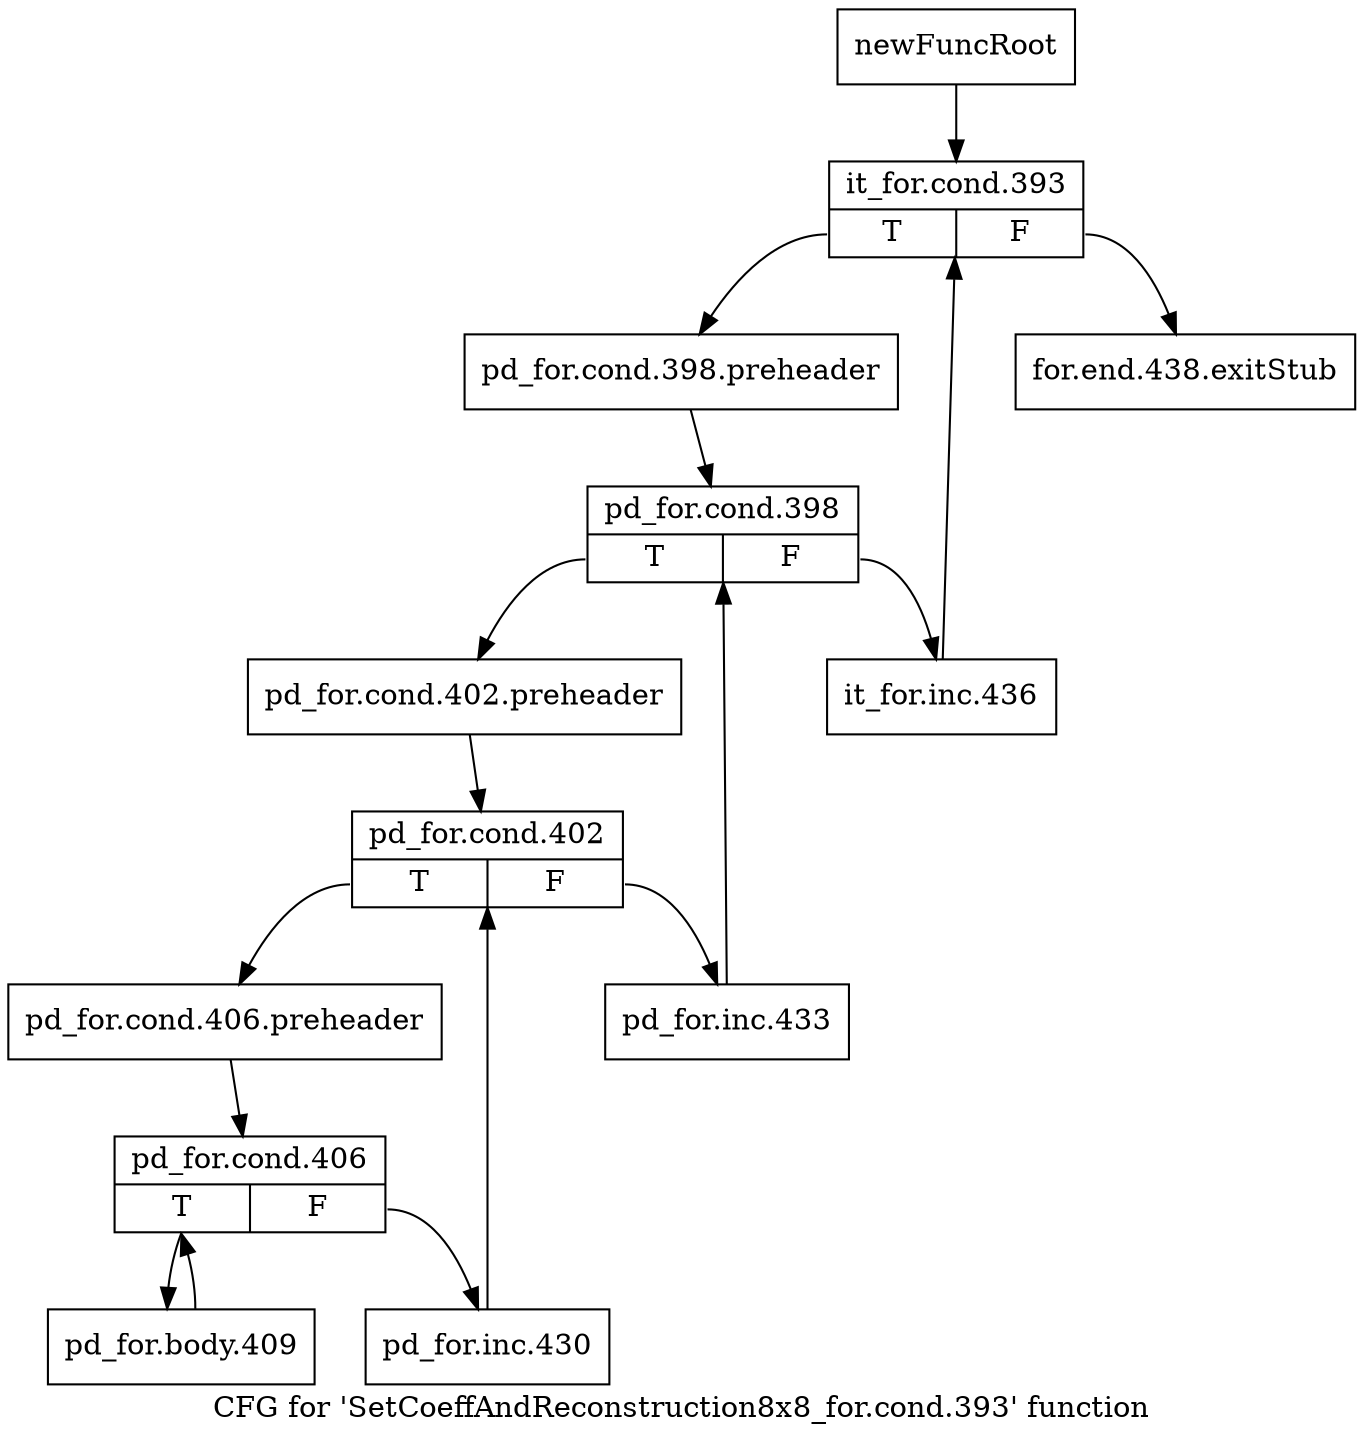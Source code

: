 digraph "CFG for 'SetCoeffAndReconstruction8x8_for.cond.393' function" {
	label="CFG for 'SetCoeffAndReconstruction8x8_for.cond.393' function";

	Node0x2bda3f0 [shape=record,label="{newFuncRoot}"];
	Node0x2bda3f0 -> Node0x2bda490;
	Node0x2bda440 [shape=record,label="{for.end.438.exitStub}"];
	Node0x2bda490 [shape=record,label="{it_for.cond.393|{<s0>T|<s1>F}}"];
	Node0x2bda490:s0 -> Node0x2bda4e0;
	Node0x2bda490:s1 -> Node0x2bda440;
	Node0x2bda4e0 [shape=record,label="{pd_for.cond.398.preheader}"];
	Node0x2bda4e0 -> Node0x2bda530;
	Node0x2bda530 [shape=record,label="{pd_for.cond.398|{<s0>T|<s1>F}}"];
	Node0x2bda530:s0 -> Node0x2bda5d0;
	Node0x2bda530:s1 -> Node0x2bda580;
	Node0x2bda580 [shape=record,label="{it_for.inc.436}"];
	Node0x2bda580 -> Node0x2bda490;
	Node0x2bda5d0 [shape=record,label="{pd_for.cond.402.preheader}"];
	Node0x2bda5d0 -> Node0x2bda620;
	Node0x2bda620 [shape=record,label="{pd_for.cond.402|{<s0>T|<s1>F}}"];
	Node0x2bda620:s0 -> Node0x2bda6c0;
	Node0x2bda620:s1 -> Node0x2bda670;
	Node0x2bda670 [shape=record,label="{pd_for.inc.433}"];
	Node0x2bda670 -> Node0x2bda530;
	Node0x2bda6c0 [shape=record,label="{pd_for.cond.406.preheader}"];
	Node0x2bda6c0 -> Node0x2bda710;
	Node0x2bda710 [shape=record,label="{pd_for.cond.406|{<s0>T|<s1>F}}"];
	Node0x2bda710:s0 -> Node0x2bda7b0;
	Node0x2bda710:s1 -> Node0x2bda760;
	Node0x2bda760 [shape=record,label="{pd_for.inc.430}"];
	Node0x2bda760 -> Node0x2bda620;
	Node0x2bda7b0 [shape=record,label="{pd_for.body.409}"];
	Node0x2bda7b0 -> Node0x2bda710;
}

